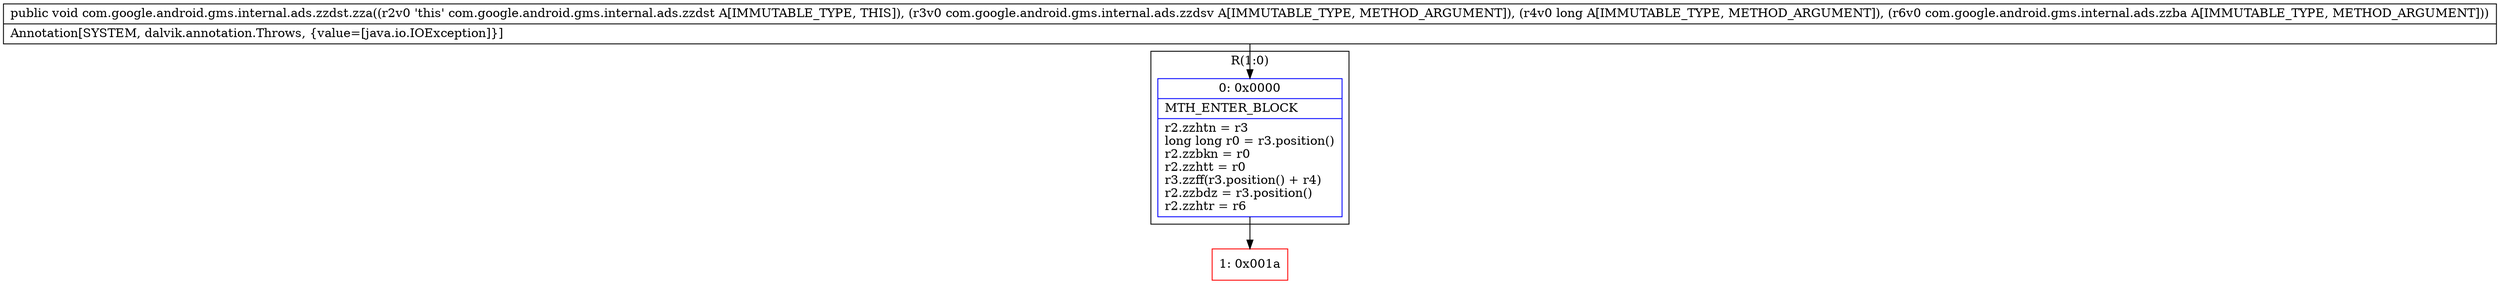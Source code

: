 digraph "CFG forcom.google.android.gms.internal.ads.zzdst.zza(Lcom\/google\/android\/gms\/internal\/ads\/zzdsv;JLcom\/google\/android\/gms\/internal\/ads\/zzba;)V" {
subgraph cluster_Region_1931159591 {
label = "R(1:0)";
node [shape=record,color=blue];
Node_0 [shape=record,label="{0\:\ 0x0000|MTH_ENTER_BLOCK\l|r2.zzhtn = r3\llong long r0 = r3.position()\lr2.zzbkn = r0\lr2.zzhtt = r0\lr3.zzff(r3.position() + r4)\lr2.zzbdz = r3.position()\lr2.zzhtr = r6\l}"];
}
Node_1 [shape=record,color=red,label="{1\:\ 0x001a}"];
MethodNode[shape=record,label="{public void com.google.android.gms.internal.ads.zzdst.zza((r2v0 'this' com.google.android.gms.internal.ads.zzdst A[IMMUTABLE_TYPE, THIS]), (r3v0 com.google.android.gms.internal.ads.zzdsv A[IMMUTABLE_TYPE, METHOD_ARGUMENT]), (r4v0 long A[IMMUTABLE_TYPE, METHOD_ARGUMENT]), (r6v0 com.google.android.gms.internal.ads.zzba A[IMMUTABLE_TYPE, METHOD_ARGUMENT]))  | Annotation[SYSTEM, dalvik.annotation.Throws, \{value=[java.io.IOException]\}]\l}"];
MethodNode -> Node_0;
Node_0 -> Node_1;
}


